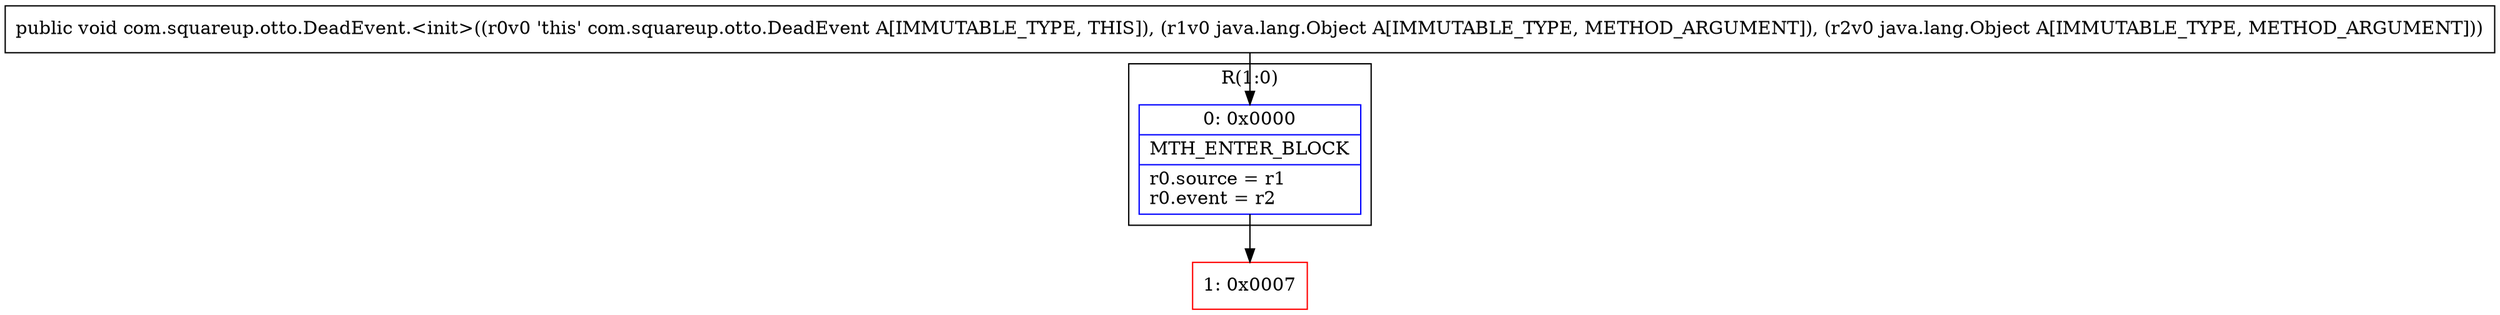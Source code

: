 digraph "CFG forcom.squareup.otto.DeadEvent.\<init\>(Ljava\/lang\/Object;Ljava\/lang\/Object;)V" {
subgraph cluster_Region_2128569700 {
label = "R(1:0)";
node [shape=record,color=blue];
Node_0 [shape=record,label="{0\:\ 0x0000|MTH_ENTER_BLOCK\l|r0.source = r1\lr0.event = r2\l}"];
}
Node_1 [shape=record,color=red,label="{1\:\ 0x0007}"];
MethodNode[shape=record,label="{public void com.squareup.otto.DeadEvent.\<init\>((r0v0 'this' com.squareup.otto.DeadEvent A[IMMUTABLE_TYPE, THIS]), (r1v0 java.lang.Object A[IMMUTABLE_TYPE, METHOD_ARGUMENT]), (r2v0 java.lang.Object A[IMMUTABLE_TYPE, METHOD_ARGUMENT])) }"];
MethodNode -> Node_0;
Node_0 -> Node_1;
}

